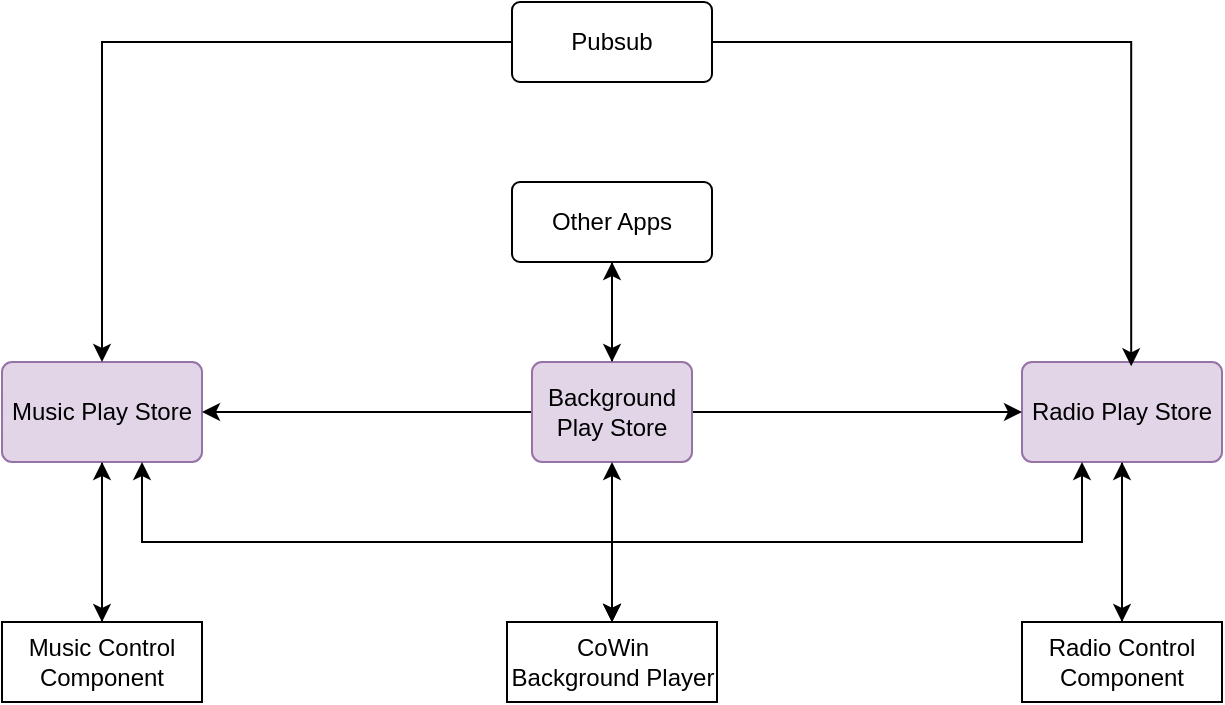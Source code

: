 <mxfile version="27.1.6">
  <diagram name="Page-1" id="FXs1bxIN7TdrKvlHPAOR">
    <mxGraphModel dx="983" dy="512" grid="1" gridSize="10" guides="1" tooltips="1" connect="1" arrows="1" fold="1" page="1" pageScale="1" pageWidth="850" pageHeight="1100" math="0" shadow="0">
      <root>
        <mxCell id="0" />
        <mxCell id="1" parent="0" />
        <mxCell id="yeM5Ij0gTFEtDUQy7v0Z-31" style="edgeStyle=orthogonalEdgeStyle;rounded=0;orthogonalLoop=1;jettySize=auto;html=1;" edge="1" parent="1" source="yeM5Ij0gTFEtDUQy7v0Z-1" target="yeM5Ij0gTFEtDUQy7v0Z-4">
          <mxGeometry relative="1" as="geometry" />
        </mxCell>
        <mxCell id="yeM5Ij0gTFEtDUQy7v0Z-1" value="Music Play Store" style="rounded=1;arcSize=10;whiteSpace=wrap;html=1;align=center;fillColor=#e1d5e7;strokeColor=#9673a6;" vertex="1" parent="1">
          <mxGeometry x="120" y="430" width="100" height="50" as="geometry" />
        </mxCell>
        <mxCell id="yeM5Ij0gTFEtDUQy7v0Z-33" style="edgeStyle=orthogonalEdgeStyle;rounded=0;orthogonalLoop=1;jettySize=auto;html=1;" edge="1" parent="1" source="yeM5Ij0gTFEtDUQy7v0Z-2" target="yeM5Ij0gTFEtDUQy7v0Z-5">
          <mxGeometry relative="1" as="geometry" />
        </mxCell>
        <mxCell id="yeM5Ij0gTFEtDUQy7v0Z-2" value="Radio Play Store" style="rounded=1;arcSize=10;whiteSpace=wrap;html=1;align=center;fillColor=#e1d5e7;strokeColor=#9673a6;" vertex="1" parent="1">
          <mxGeometry x="630" y="430" width="100" height="50" as="geometry" />
        </mxCell>
        <mxCell id="yeM5Ij0gTFEtDUQy7v0Z-29" style="edgeStyle=orthogonalEdgeStyle;rounded=0;orthogonalLoop=1;jettySize=auto;html=1;entryX=1;entryY=0.5;entryDx=0;entryDy=0;" edge="1" parent="1" source="yeM5Ij0gTFEtDUQy7v0Z-3" target="yeM5Ij0gTFEtDUQy7v0Z-1">
          <mxGeometry relative="1" as="geometry" />
        </mxCell>
        <mxCell id="yeM5Ij0gTFEtDUQy7v0Z-30" style="edgeStyle=orthogonalEdgeStyle;rounded=0;orthogonalLoop=1;jettySize=auto;html=1;" edge="1" parent="1" source="yeM5Ij0gTFEtDUQy7v0Z-3" target="yeM5Ij0gTFEtDUQy7v0Z-2">
          <mxGeometry relative="1" as="geometry" />
        </mxCell>
        <mxCell id="yeM5Ij0gTFEtDUQy7v0Z-37" style="edgeStyle=orthogonalEdgeStyle;rounded=0;orthogonalLoop=1;jettySize=auto;html=1;entryX=0.5;entryY=1;entryDx=0;entryDy=0;" edge="1" parent="1" source="yeM5Ij0gTFEtDUQy7v0Z-3" target="yeM5Ij0gTFEtDUQy7v0Z-16">
          <mxGeometry relative="1" as="geometry" />
        </mxCell>
        <mxCell id="yeM5Ij0gTFEtDUQy7v0Z-3" value="Background Play Store" style="rounded=1;arcSize=10;whiteSpace=wrap;html=1;align=center;fillColor=#e1d5e7;strokeColor=#9673a6;" vertex="1" parent="1">
          <mxGeometry x="385" y="430" width="80" height="50" as="geometry" />
        </mxCell>
        <mxCell id="yeM5Ij0gTFEtDUQy7v0Z-32" style="edgeStyle=orthogonalEdgeStyle;rounded=0;orthogonalLoop=1;jettySize=auto;html=1;entryX=0.5;entryY=1;entryDx=0;entryDy=0;" edge="1" parent="1" source="yeM5Ij0gTFEtDUQy7v0Z-4" target="yeM5Ij0gTFEtDUQy7v0Z-1">
          <mxGeometry relative="1" as="geometry" />
        </mxCell>
        <mxCell id="yeM5Ij0gTFEtDUQy7v0Z-4" value="Music Control Component" style="whiteSpace=wrap;html=1;align=center;" vertex="1" parent="1">
          <mxGeometry x="120" y="560" width="100" height="40" as="geometry" />
        </mxCell>
        <mxCell id="yeM5Ij0gTFEtDUQy7v0Z-34" style="edgeStyle=orthogonalEdgeStyle;rounded=0;orthogonalLoop=1;jettySize=auto;html=1;entryX=0.5;entryY=1;entryDx=0;entryDy=0;" edge="1" parent="1" source="yeM5Ij0gTFEtDUQy7v0Z-5" target="yeM5Ij0gTFEtDUQy7v0Z-2">
          <mxGeometry relative="1" as="geometry" />
        </mxCell>
        <mxCell id="yeM5Ij0gTFEtDUQy7v0Z-5" value="Radio Control Component" style="whiteSpace=wrap;html=1;align=center;" vertex="1" parent="1">
          <mxGeometry x="630" y="560" width="100" height="40" as="geometry" />
        </mxCell>
        <mxCell id="yeM5Ij0gTFEtDUQy7v0Z-35" style="edgeStyle=orthogonalEdgeStyle;rounded=0;orthogonalLoop=1;jettySize=auto;html=1;entryX=0.5;entryY=0;entryDx=0;entryDy=0;" edge="1" parent="1" source="yeM5Ij0gTFEtDUQy7v0Z-16" target="yeM5Ij0gTFEtDUQy7v0Z-3">
          <mxGeometry relative="1" as="geometry" />
        </mxCell>
        <mxCell id="yeM5Ij0gTFEtDUQy7v0Z-16" value="Other Apps" style="rounded=1;arcSize=10;whiteSpace=wrap;html=1;align=center;" vertex="1" parent="1">
          <mxGeometry x="375" y="340" width="100" height="40" as="geometry" />
        </mxCell>
        <mxCell id="yeM5Ij0gTFEtDUQy7v0Z-49" style="edgeStyle=orthogonalEdgeStyle;rounded=0;orthogonalLoop=1;jettySize=auto;html=1;entryX=0.5;entryY=0;entryDx=0;entryDy=0;" edge="1" parent="1" source="yeM5Ij0gTFEtDUQy7v0Z-21" target="yeM5Ij0gTFEtDUQy7v0Z-1">
          <mxGeometry relative="1" as="geometry" />
        </mxCell>
        <mxCell id="yeM5Ij0gTFEtDUQy7v0Z-21" value="Pubsub" style="rounded=1;arcSize=10;whiteSpace=wrap;html=1;align=center;" vertex="1" parent="1">
          <mxGeometry x="375" y="250" width="100" height="40" as="geometry" />
        </mxCell>
        <mxCell id="yeM5Ij0gTFEtDUQy7v0Z-46" style="edgeStyle=orthogonalEdgeStyle;rounded=0;orthogonalLoop=1;jettySize=auto;html=1;startArrow=classic;startFill=1;" edge="1" parent="1" source="yeM5Ij0gTFEtDUQy7v0Z-26">
          <mxGeometry relative="1" as="geometry">
            <mxPoint x="190" y="480" as="targetPoint" />
            <Array as="points">
              <mxPoint x="425" y="520" />
              <mxPoint x="190" y="520" />
              <mxPoint x="190" y="480" />
            </Array>
          </mxGeometry>
        </mxCell>
        <mxCell id="yeM5Ij0gTFEtDUQy7v0Z-48" style="edgeStyle=orthogonalEdgeStyle;rounded=0;orthogonalLoop=1;jettySize=auto;html=1;entryX=0.5;entryY=1;entryDx=0;entryDy=0;startArrow=classic;startFill=1;" edge="1" parent="1" source="yeM5Ij0gTFEtDUQy7v0Z-26" target="yeM5Ij0gTFEtDUQy7v0Z-3">
          <mxGeometry relative="1" as="geometry" />
        </mxCell>
        <mxCell id="yeM5Ij0gTFEtDUQy7v0Z-26" value="CoWin Background Player" style="whiteSpace=wrap;html=1;align=center;" vertex="1" parent="1">
          <mxGeometry x="372.5" y="560" width="105" height="40" as="geometry" />
        </mxCell>
        <mxCell id="yeM5Ij0gTFEtDUQy7v0Z-47" style="edgeStyle=orthogonalEdgeStyle;rounded=0;orthogonalLoop=1;jettySize=auto;html=1;startArrow=classic;startFill=1;" edge="1" parent="1" source="yeM5Ij0gTFEtDUQy7v0Z-26">
          <mxGeometry relative="1" as="geometry">
            <mxPoint x="660" y="480" as="targetPoint" />
            <Array as="points">
              <mxPoint x="425" y="520" />
              <mxPoint x="660" y="520" />
              <mxPoint x="660" y="483" />
            </Array>
          </mxGeometry>
        </mxCell>
        <mxCell id="yeM5Ij0gTFEtDUQy7v0Z-50" style="edgeStyle=orthogonalEdgeStyle;rounded=0;orthogonalLoop=1;jettySize=auto;html=1;entryX=0.546;entryY=0.043;entryDx=0;entryDy=0;entryPerimeter=0;" edge="1" parent="1" source="yeM5Ij0gTFEtDUQy7v0Z-21" target="yeM5Ij0gTFEtDUQy7v0Z-2">
          <mxGeometry relative="1" as="geometry" />
        </mxCell>
      </root>
    </mxGraphModel>
  </diagram>
</mxfile>
